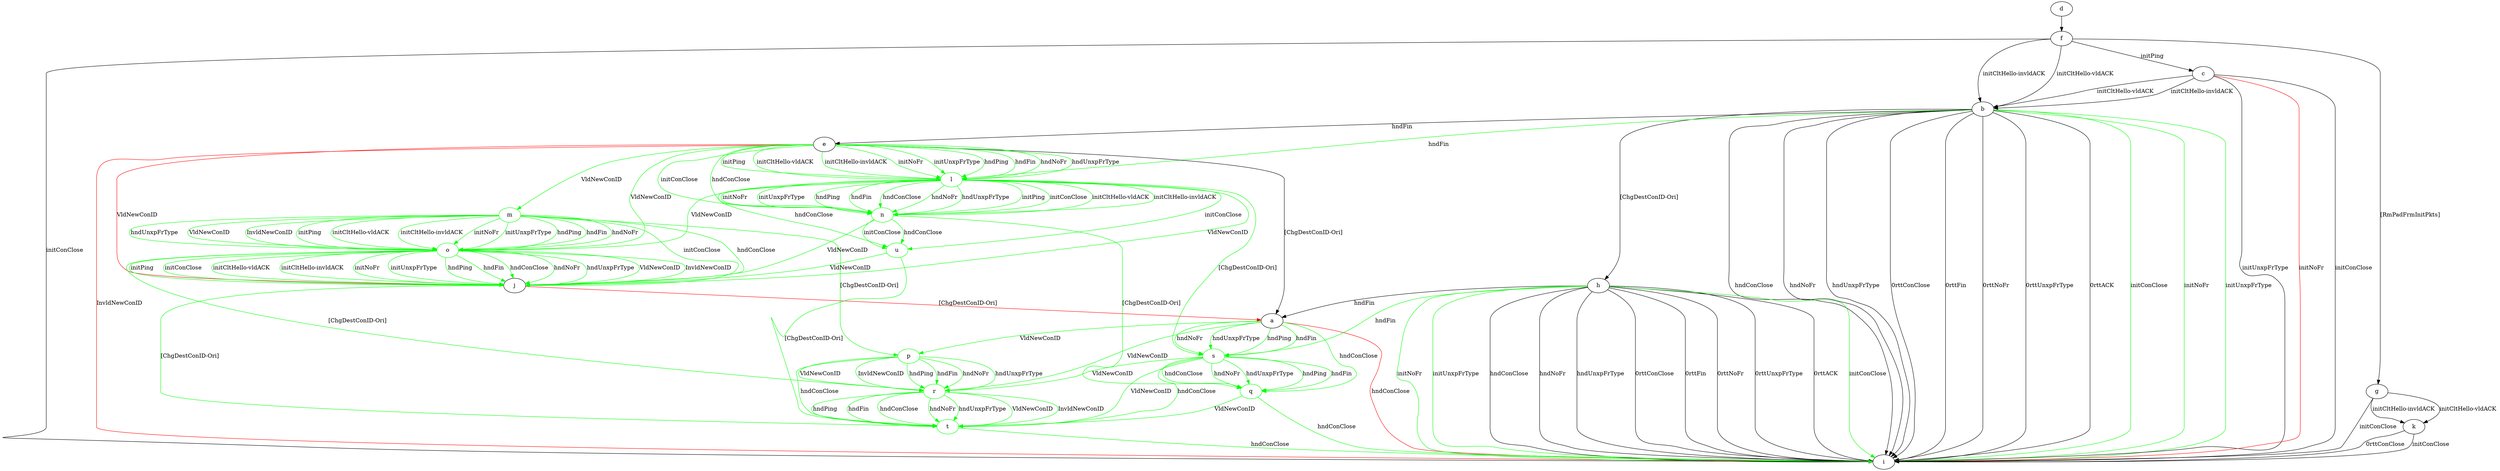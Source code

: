 digraph "" {
	a -> i	[key=0,
		color=red,
		label="hndConClose "];
	p	[color=green];
	a -> p	[key=0,
		color=green,
		label="VldNewConID "];
	q	[color=green];
	a -> q	[key=0,
		color=green,
		label="hndConClose "];
	r	[color=green];
	a -> r	[key=0,
		color=green,
		label="VldNewConID "];
	s	[color=green];
	a -> s	[key=0,
		color=green,
		label="hndPing "];
	a -> s	[key=1,
		color=green,
		label="hndFin "];
	a -> s	[key=2,
		color=green,
		label="hndNoFr "];
	a -> s	[key=3,
		color=green,
		label="hndUnxpFrType "];
	b -> e	[key=0,
		label="hndFin "];
	b -> h	[key=0,
		label="[ChgDestConID-Ori] "];
	b -> i	[key=0,
		label="hndConClose "];
	b -> i	[key=1,
		label="hndNoFr "];
	b -> i	[key=2,
		label="hndUnxpFrType "];
	b -> i	[key=3,
		label="0rttConClose "];
	b -> i	[key=4,
		label="0rttFin "];
	b -> i	[key=5,
		label="0rttNoFr "];
	b -> i	[key=6,
		label="0rttUnxpFrType "];
	b -> i	[key=7,
		label="0rttACK "];
	b -> i	[key=8,
		color=green,
		label="initConClose "];
	b -> i	[key=9,
		color=green,
		label="initNoFr "];
	b -> i	[key=10,
		color=green,
		label="initUnxpFrType "];
	l	[color=green];
	b -> l	[key=0,
		color=green,
		label="hndFin "];
	c -> b	[key=0,
		label="initCltHello-vldACK "];
	c -> b	[key=1,
		label="initCltHello-invldACK "];
	c -> i	[key=0,
		label="initConClose "];
	c -> i	[key=1,
		label="initUnxpFrType "];
	c -> i	[key=2,
		color=red,
		label="initNoFr "];
	d -> f	[key=0];
	e -> a	[key=0,
		label="[ChgDestConID-Ori] "];
	e -> i	[key=0,
		color=red,
		label="InvldNewConID "];
	e -> j	[key=0,
		color=red,
		label="VldNewConID "];
	e -> l	[key=0,
		color=green,
		label="initPing "];
	e -> l	[key=1,
		color=green,
		label="initCltHello-vldACK "];
	e -> l	[key=2,
		color=green,
		label="initCltHello-invldACK "];
	e -> l	[key=3,
		color=green,
		label="initNoFr "];
	e -> l	[key=4,
		color=green,
		label="initUnxpFrType "];
	e -> l	[key=5,
		color=green,
		label="hndPing "];
	e -> l	[key=6,
		color=green,
		label="hndFin "];
	e -> l	[key=7,
		color=green,
		label="hndNoFr "];
	e -> l	[key=8,
		color=green,
		label="hndUnxpFrType "];
	m	[color=green];
	e -> m	[key=0,
		color=green,
		label="VldNewConID "];
	n	[color=green];
	e -> n	[key=0,
		color=green,
		label="initConClose "];
	e -> n	[key=1,
		color=green,
		label="hndConClose "];
	o	[color=green];
	e -> o	[key=0,
		color=green,
		label="VldNewConID "];
	f -> b	[key=0,
		label="initCltHello-vldACK "];
	f -> b	[key=1,
		label="initCltHello-invldACK "];
	f -> c	[key=0,
		label="initPing "];
	f -> g	[key=0,
		label="[RmPadFrmInitPkts] "];
	f -> i	[key=0,
		label="initConClose "];
	g -> i	[key=0,
		label="initConClose "];
	g -> k	[key=0,
		label="initCltHello-vldACK "];
	g -> k	[key=1,
		label="initCltHello-invldACK "];
	h -> a	[key=0,
		label="hndFin "];
	h -> i	[key=0,
		label="hndConClose "];
	h -> i	[key=1,
		label="hndNoFr "];
	h -> i	[key=2,
		label="hndUnxpFrType "];
	h -> i	[key=3,
		label="0rttConClose "];
	h -> i	[key=4,
		label="0rttFin "];
	h -> i	[key=5,
		label="0rttNoFr "];
	h -> i	[key=6,
		label="0rttUnxpFrType "];
	h -> i	[key=7,
		label="0rttACK "];
	h -> i	[key=8,
		color=green,
		label="initConClose "];
	h -> i	[key=9,
		color=green,
		label="initNoFr "];
	h -> i	[key=10,
		color=green,
		label="initUnxpFrType "];
	h -> s	[key=0,
		color=green,
		label="hndFin "];
	j -> a	[key=0,
		color=red,
		label="[ChgDestConID-Ori] "];
	t	[color=green];
	j -> t	[key=0,
		color=green,
		label="[ChgDestConID-Ori] "];
	k -> i	[key=0,
		label="initConClose "];
	k -> i	[key=1,
		label="0rttConClose "];
	l -> j	[key=0,
		color=green,
		label="VldNewConID "];
	l -> n	[key=0,
		color=green,
		label="initPing "];
	l -> n	[key=1,
		color=green,
		label="initConClose "];
	l -> n	[key=2,
		color=green,
		label="initCltHello-vldACK "];
	l -> n	[key=3,
		color=green,
		label="initCltHello-invldACK "];
	l -> n	[key=4,
		color=green,
		label="initNoFr "];
	l -> n	[key=5,
		color=green,
		label="initUnxpFrType "];
	l -> n	[key=6,
		color=green,
		label="hndPing "];
	l -> n	[key=7,
		color=green,
		label="hndFin "];
	l -> n	[key=8,
		color=green,
		label="hndConClose "];
	l -> n	[key=9,
		color=green,
		label="hndNoFr "];
	l -> n	[key=10,
		color=green,
		label="hndUnxpFrType "];
	l -> o	[key=0,
		color=green,
		label="VldNewConID "];
	l -> s	[key=0,
		color=green,
		label="[ChgDestConID-Ori] "];
	u	[color=green];
	l -> u	[key=0,
		color=green,
		label="initConClose "];
	l -> u	[key=1,
		color=green,
		label="hndConClose "];
	m -> j	[key=0,
		color=green,
		label="initConClose "];
	m -> j	[key=1,
		color=green,
		label="hndConClose "];
	m -> o	[key=0,
		color=green,
		label="initPing "];
	m -> o	[key=1,
		color=green,
		label="initCltHello-vldACK "];
	m -> o	[key=2,
		color=green,
		label="initCltHello-invldACK "];
	m -> o	[key=3,
		color=green,
		label="initNoFr "];
	m -> o	[key=4,
		color=green,
		label="initUnxpFrType "];
	m -> o	[key=5,
		color=green,
		label="hndPing "];
	m -> o	[key=6,
		color=green,
		label="hndFin "];
	m -> o	[key=7,
		color=green,
		label="hndNoFr "];
	m -> o	[key=8,
		color=green,
		label="hndUnxpFrType "];
	m -> o	[key=9,
		color=green,
		label="VldNewConID "];
	m -> o	[key=10,
		color=green,
		label="InvldNewConID "];
	m -> p	[key=0,
		color=green,
		label="[ChgDestConID-Ori] "];
	n -> j	[key=0,
		color=green,
		label="VldNewConID "];
	n -> q	[key=0,
		color=green,
		label="[ChgDestConID-Ori] "];
	n -> u	[key=0,
		color=green,
		label="initConClose "];
	n -> u	[key=1,
		color=green,
		label="hndConClose "];
	o -> j	[key=0,
		color=green,
		label="initPing "];
	o -> j	[key=1,
		color=green,
		label="initConClose "];
	o -> j	[key=2,
		color=green,
		label="initCltHello-vldACK "];
	o -> j	[key=3,
		color=green,
		label="initCltHello-invldACK "];
	o -> j	[key=4,
		color=green,
		label="initNoFr "];
	o -> j	[key=5,
		color=green,
		label="initUnxpFrType "];
	o -> j	[key=6,
		color=green,
		label="hndPing "];
	o -> j	[key=7,
		color=green,
		label="hndFin "];
	o -> j	[key=8,
		color=green,
		label="hndConClose "];
	o -> j	[key=9,
		color=green,
		label="hndNoFr "];
	o -> j	[key=10,
		color=green,
		label="hndUnxpFrType "];
	o -> j	[key=11,
		color=green,
		label="VldNewConID "];
	o -> j	[key=12,
		color=green,
		label="InvldNewConID "];
	o -> r	[key=0,
		color=green,
		label="[ChgDestConID-Ori] "];
	p -> r	[key=0,
		color=green,
		label="hndPing "];
	p -> r	[key=1,
		color=green,
		label="hndFin "];
	p -> r	[key=2,
		color=green,
		label="hndNoFr "];
	p -> r	[key=3,
		color=green,
		label="hndUnxpFrType "];
	p -> r	[key=4,
		color=green,
		label="VldNewConID "];
	p -> r	[key=5,
		color=green,
		label="InvldNewConID "];
	p -> t	[key=0,
		color=green,
		label="hndConClose "];
	q -> i	[key=0,
		color=green,
		label="hndConClose "];
	q -> t	[key=0,
		color=green,
		label="VldNewConID "];
	r -> t	[key=0,
		color=green,
		label="hndPing "];
	r -> t	[key=1,
		color=green,
		label="hndFin "];
	r -> t	[key=2,
		color=green,
		label="hndConClose "];
	r -> t	[key=3,
		color=green,
		label="hndNoFr "];
	r -> t	[key=4,
		color=green,
		label="hndUnxpFrType "];
	r -> t	[key=5,
		color=green,
		label="VldNewConID "];
	r -> t	[key=6,
		color=green,
		label="InvldNewConID "];
	s -> q	[key=0,
		color=green,
		label="hndPing "];
	s -> q	[key=1,
		color=green,
		label="hndFin "];
	s -> q	[key=2,
		color=green,
		label="hndConClose "];
	s -> q	[key=3,
		color=green,
		label="hndNoFr "];
	s -> q	[key=4,
		color=green,
		label="hndUnxpFrType "];
	s -> r	[key=0,
		color=green,
		label="VldNewConID "];
	s -> t	[key=0,
		color=green,
		label="hndConClose "];
	s -> t	[key=1,
		color=green,
		label="VldNewConID "];
	t -> i	[key=0,
		color=green,
		label="hndConClose "];
	u -> j	[key=0,
		color=green,
		label="VldNewConID "];
	u -> t	[key=0,
		color=green,
		label="[ChgDestConID-Ori] "];
}
